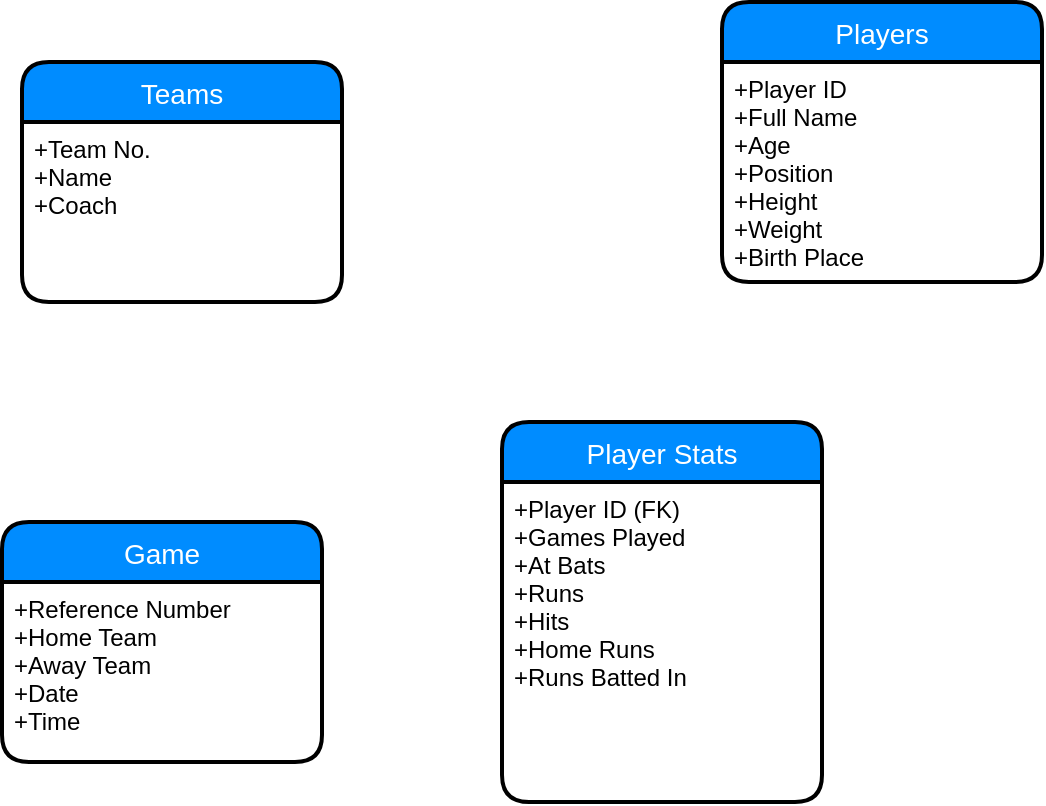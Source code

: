 <mxfile version="11.1.4" type="device"><diagram id="wd3tquZUZpNroRP35N6U" name="Page-1"><mxGraphModel dx="2076" dy="1238" grid="1" gridSize="10" guides="1" tooltips="1" connect="1" arrows="1" fold="1" page="1" pageScale="1" pageWidth="850" pageHeight="1100" math="0" shadow="0"><root><mxCell id="0"/><mxCell id="1" parent="0"/><mxCell id="Fx1Fyr0dZtjgVk6N20z3-1" value="Players" style="swimlane;childLayout=stackLayout;horizontal=1;startSize=30;horizontalStack=0;fillColor=#008cff;fontColor=#FFFFFF;rounded=1;fontSize=14;fontStyle=0;strokeWidth=2;resizeParent=0;resizeLast=1;shadow=0;dashed=0;align=center;" vertex="1" parent="1"><mxGeometry x="480" y="50" width="160" height="140" as="geometry"/></mxCell><mxCell id="Fx1Fyr0dZtjgVk6N20z3-2" value="+Player ID&#10;+Full Name&#10;+Age&#10;+Position&#10;+Height&#10;+Weight&#10;+Birth Place" style="align=left;strokeColor=none;fillColor=none;spacingLeft=4;fontSize=12;verticalAlign=top;resizable=0;rotatable=0;part=1;" vertex="1" parent="Fx1Fyr0dZtjgVk6N20z3-1"><mxGeometry y="30" width="160" height="110" as="geometry"/></mxCell><mxCell id="Fx1Fyr0dZtjgVk6N20z3-3" value="Teams" style="swimlane;childLayout=stackLayout;horizontal=1;startSize=30;horizontalStack=0;fillColor=#008cff;fontColor=#FFFFFF;rounded=1;fontSize=14;fontStyle=0;strokeWidth=2;resizeParent=0;resizeLast=1;shadow=0;dashed=0;align=center;" vertex="1" parent="1"><mxGeometry x="130" y="80" width="160" height="120" as="geometry"/></mxCell><mxCell id="Fx1Fyr0dZtjgVk6N20z3-4" value="+Team No.&#10;+Name&#10;+Coach" style="align=left;strokeColor=none;fillColor=none;spacingLeft=4;fontSize=12;verticalAlign=top;resizable=0;rotatable=0;part=1;" vertex="1" parent="Fx1Fyr0dZtjgVk6N20z3-3"><mxGeometry y="30" width="160" height="90" as="geometry"/></mxCell><mxCell id="Fx1Fyr0dZtjgVk6N20z3-6" value="Player Stats" style="swimlane;childLayout=stackLayout;horizontal=1;startSize=30;horizontalStack=0;fillColor=#008cff;fontColor=#FFFFFF;rounded=1;fontSize=14;fontStyle=0;strokeWidth=2;resizeParent=0;resizeLast=1;shadow=0;dashed=0;align=center;" vertex="1" parent="1"><mxGeometry x="370" y="260" width="160" height="190" as="geometry"/></mxCell><mxCell id="Fx1Fyr0dZtjgVk6N20z3-7" value="+Player ID (FK)&#10;+Games Played&#10;+At Bats&#10;+Runs&#10;+Hits&#10;+Home Runs&#10;+Runs Batted In" style="align=left;strokeColor=none;fillColor=none;spacingLeft=4;fontSize=12;verticalAlign=top;resizable=0;rotatable=0;part=1;" vertex="1" parent="Fx1Fyr0dZtjgVk6N20z3-6"><mxGeometry y="30" width="160" height="160" as="geometry"/></mxCell><mxCell id="Fx1Fyr0dZtjgVk6N20z3-8" value="Game" style="swimlane;childLayout=stackLayout;horizontal=1;startSize=30;horizontalStack=0;fillColor=#008cff;fontColor=#FFFFFF;rounded=1;fontSize=14;fontStyle=0;strokeWidth=2;resizeParent=0;resizeLast=1;shadow=0;dashed=0;align=center;" vertex="1" parent="1"><mxGeometry x="120" y="310" width="160" height="120" as="geometry"/></mxCell><mxCell id="Fx1Fyr0dZtjgVk6N20z3-9" value="+Reference Number&#10;+Home Team&#10;+Away Team&#10;+Date&#10;+Time" style="align=left;strokeColor=none;fillColor=none;spacingLeft=4;fontSize=12;verticalAlign=top;resizable=0;rotatable=0;part=1;" vertex="1" parent="Fx1Fyr0dZtjgVk6N20z3-8"><mxGeometry y="30" width="160" height="90" as="geometry"/></mxCell></root></mxGraphModel></diagram></mxfile>